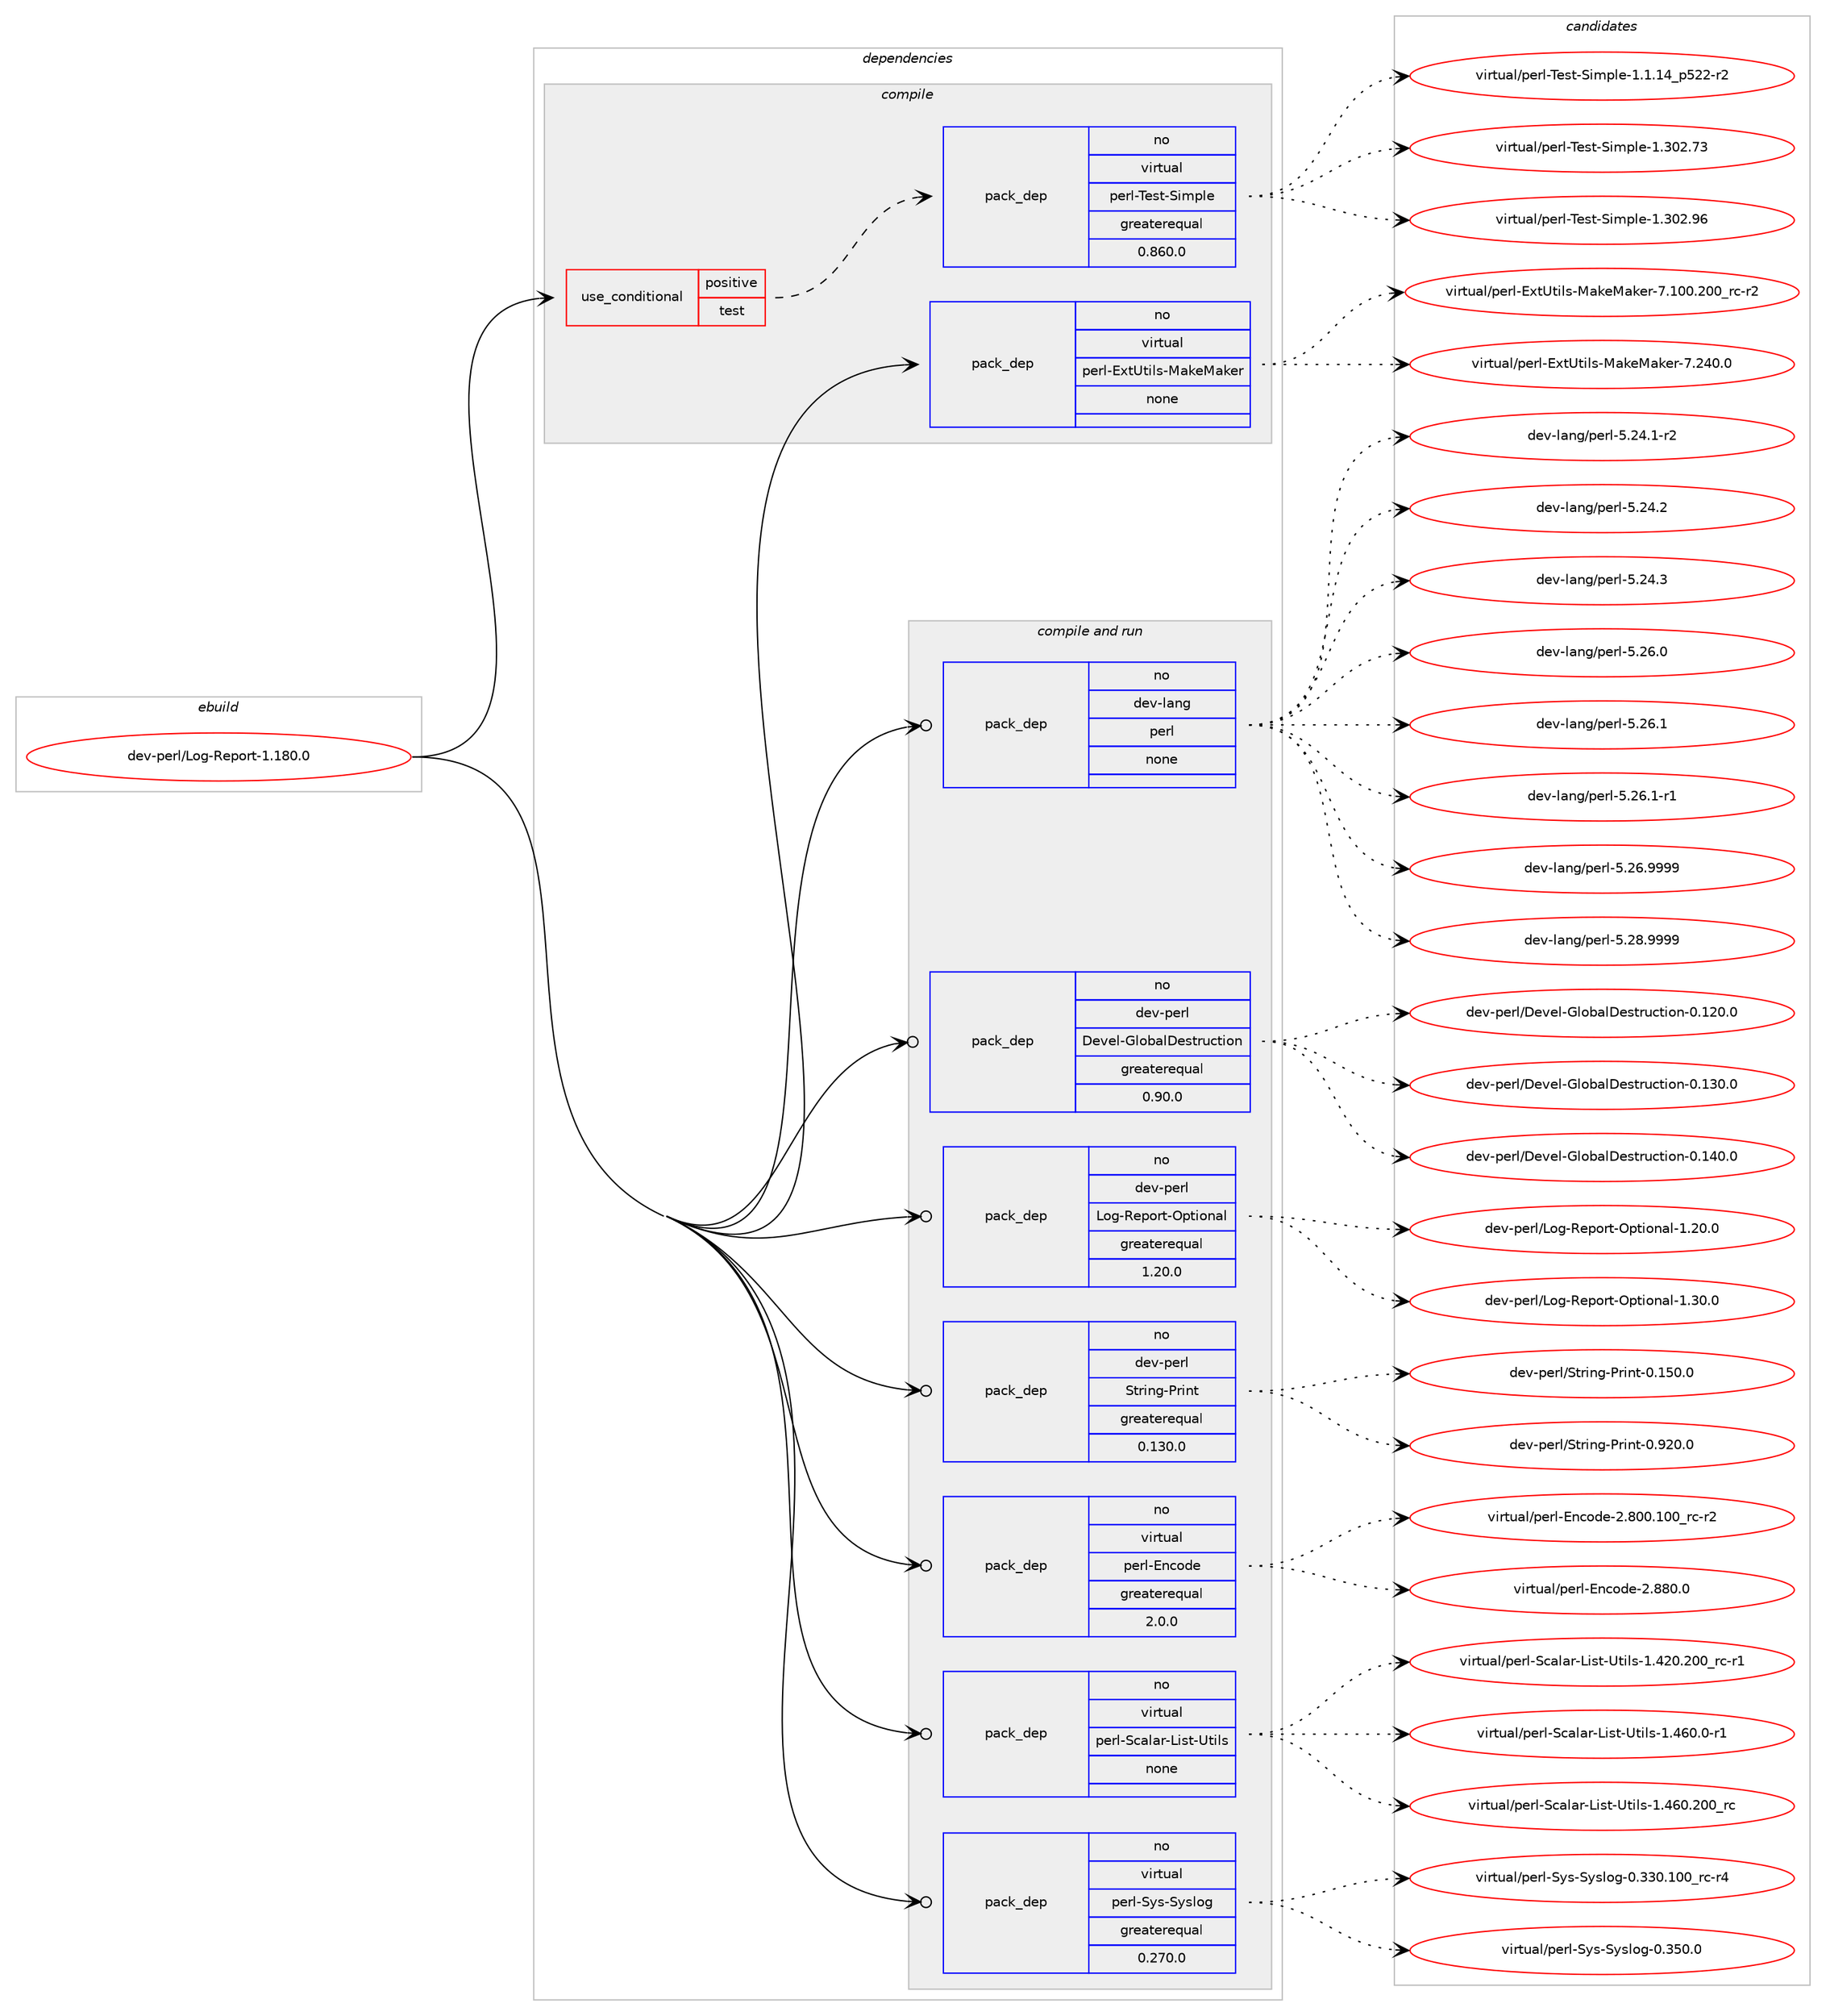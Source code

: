 digraph prolog {

# *************
# Graph options
# *************

newrank=true;
concentrate=true;
compound=true;
graph [rankdir=LR,fontname=Helvetica,fontsize=10,ranksep=1.5];#, ranksep=2.5, nodesep=0.2];
edge  [arrowhead=vee];
node  [fontname=Helvetica,fontsize=10];

# **********
# The ebuild
# **********

subgraph cluster_leftcol {
color=gray;
rank=same;
label=<<i>ebuild</i>>;
id [label="dev-perl/Log-Report-1.180.0", color=red, width=4, href="../dev-perl/Log-Report-1.180.0.svg"];
}

# ****************
# The dependencies
# ****************

subgraph cluster_midcol {
color=gray;
label=<<i>dependencies</i>>;
subgraph cluster_compile {
fillcolor="#eeeeee";
style=filled;
label=<<i>compile</i>>;
subgraph cond27512 {
dependency133243 [label=<<TABLE BORDER="0" CELLBORDER="1" CELLSPACING="0" CELLPADDING="4"><TR><TD ROWSPAN="3" CELLPADDING="10">use_conditional</TD></TR><TR><TD>positive</TD></TR><TR><TD>test</TD></TR></TABLE>>, shape=none, color=red];
subgraph pack102048 {
dependency133244 [label=<<TABLE BORDER="0" CELLBORDER="1" CELLSPACING="0" CELLPADDING="4" WIDTH="220"><TR><TD ROWSPAN="6" CELLPADDING="30">pack_dep</TD></TR><TR><TD WIDTH="110">no</TD></TR><TR><TD>virtual</TD></TR><TR><TD>perl-Test-Simple</TD></TR><TR><TD>greaterequal</TD></TR><TR><TD>0.860.0</TD></TR></TABLE>>, shape=none, color=blue];
}
dependency133243:e -> dependency133244:w [weight=20,style="dashed",arrowhead="vee"];
}
id:e -> dependency133243:w [weight=20,style="solid",arrowhead="vee"];
subgraph pack102049 {
dependency133245 [label=<<TABLE BORDER="0" CELLBORDER="1" CELLSPACING="0" CELLPADDING="4" WIDTH="220"><TR><TD ROWSPAN="6" CELLPADDING="30">pack_dep</TD></TR><TR><TD WIDTH="110">no</TD></TR><TR><TD>virtual</TD></TR><TR><TD>perl-ExtUtils-MakeMaker</TD></TR><TR><TD>none</TD></TR><TR><TD></TD></TR></TABLE>>, shape=none, color=blue];
}
id:e -> dependency133245:w [weight=20,style="solid",arrowhead="vee"];
}
subgraph cluster_compileandrun {
fillcolor="#eeeeee";
style=filled;
label=<<i>compile and run</i>>;
subgraph pack102050 {
dependency133246 [label=<<TABLE BORDER="0" CELLBORDER="1" CELLSPACING="0" CELLPADDING="4" WIDTH="220"><TR><TD ROWSPAN="6" CELLPADDING="30">pack_dep</TD></TR><TR><TD WIDTH="110">no</TD></TR><TR><TD>dev-lang</TD></TR><TR><TD>perl</TD></TR><TR><TD>none</TD></TR><TR><TD></TD></TR></TABLE>>, shape=none, color=blue];
}
id:e -> dependency133246:w [weight=20,style="solid",arrowhead="odotvee"];
subgraph pack102051 {
dependency133247 [label=<<TABLE BORDER="0" CELLBORDER="1" CELLSPACING="0" CELLPADDING="4" WIDTH="220"><TR><TD ROWSPAN="6" CELLPADDING="30">pack_dep</TD></TR><TR><TD WIDTH="110">no</TD></TR><TR><TD>dev-perl</TD></TR><TR><TD>Devel-GlobalDestruction</TD></TR><TR><TD>greaterequal</TD></TR><TR><TD>0.90.0</TD></TR></TABLE>>, shape=none, color=blue];
}
id:e -> dependency133247:w [weight=20,style="solid",arrowhead="odotvee"];
subgraph pack102052 {
dependency133248 [label=<<TABLE BORDER="0" CELLBORDER="1" CELLSPACING="0" CELLPADDING="4" WIDTH="220"><TR><TD ROWSPAN="6" CELLPADDING="30">pack_dep</TD></TR><TR><TD WIDTH="110">no</TD></TR><TR><TD>dev-perl</TD></TR><TR><TD>Log-Report-Optional</TD></TR><TR><TD>greaterequal</TD></TR><TR><TD>1.20.0</TD></TR></TABLE>>, shape=none, color=blue];
}
id:e -> dependency133248:w [weight=20,style="solid",arrowhead="odotvee"];
subgraph pack102053 {
dependency133249 [label=<<TABLE BORDER="0" CELLBORDER="1" CELLSPACING="0" CELLPADDING="4" WIDTH="220"><TR><TD ROWSPAN="6" CELLPADDING="30">pack_dep</TD></TR><TR><TD WIDTH="110">no</TD></TR><TR><TD>dev-perl</TD></TR><TR><TD>String-Print</TD></TR><TR><TD>greaterequal</TD></TR><TR><TD>0.130.0</TD></TR></TABLE>>, shape=none, color=blue];
}
id:e -> dependency133249:w [weight=20,style="solid",arrowhead="odotvee"];
subgraph pack102054 {
dependency133250 [label=<<TABLE BORDER="0" CELLBORDER="1" CELLSPACING="0" CELLPADDING="4" WIDTH="220"><TR><TD ROWSPAN="6" CELLPADDING="30">pack_dep</TD></TR><TR><TD WIDTH="110">no</TD></TR><TR><TD>virtual</TD></TR><TR><TD>perl-Encode</TD></TR><TR><TD>greaterequal</TD></TR><TR><TD>2.0.0</TD></TR></TABLE>>, shape=none, color=blue];
}
id:e -> dependency133250:w [weight=20,style="solid",arrowhead="odotvee"];
subgraph pack102055 {
dependency133251 [label=<<TABLE BORDER="0" CELLBORDER="1" CELLSPACING="0" CELLPADDING="4" WIDTH="220"><TR><TD ROWSPAN="6" CELLPADDING="30">pack_dep</TD></TR><TR><TD WIDTH="110">no</TD></TR><TR><TD>virtual</TD></TR><TR><TD>perl-Scalar-List-Utils</TD></TR><TR><TD>none</TD></TR><TR><TD></TD></TR></TABLE>>, shape=none, color=blue];
}
id:e -> dependency133251:w [weight=20,style="solid",arrowhead="odotvee"];
subgraph pack102056 {
dependency133252 [label=<<TABLE BORDER="0" CELLBORDER="1" CELLSPACING="0" CELLPADDING="4" WIDTH="220"><TR><TD ROWSPAN="6" CELLPADDING="30">pack_dep</TD></TR><TR><TD WIDTH="110">no</TD></TR><TR><TD>virtual</TD></TR><TR><TD>perl-Sys-Syslog</TD></TR><TR><TD>greaterequal</TD></TR><TR><TD>0.270.0</TD></TR></TABLE>>, shape=none, color=blue];
}
id:e -> dependency133252:w [weight=20,style="solid",arrowhead="odotvee"];
}
subgraph cluster_run {
fillcolor="#eeeeee";
style=filled;
label=<<i>run</i>>;
}
}

# **************
# The candidates
# **************

subgraph cluster_choices {
rank=same;
color=gray;
label=<<i>candidates</i>>;

subgraph choice102048 {
color=black;
nodesep=1;
choice11810511411611797108471121011141084584101115116458310510911210810145494649464952951125350504511450 [label="virtual/perl-Test-Simple-1.1.14_p522-r2", color=red, width=4,href="../virtual/perl-Test-Simple-1.1.14_p522-r2.svg"];
choice118105114116117971084711210111410845841011151164583105109112108101454946514850465551 [label="virtual/perl-Test-Simple-1.302.73", color=red, width=4,href="../virtual/perl-Test-Simple-1.302.73.svg"];
choice118105114116117971084711210111410845841011151164583105109112108101454946514850465754 [label="virtual/perl-Test-Simple-1.302.96", color=red, width=4,href="../virtual/perl-Test-Simple-1.302.96.svg"];
dependency133244:e -> choice11810511411611797108471121011141084584101115116458310510911210810145494649464952951125350504511450:w [style=dotted,weight="100"];
dependency133244:e -> choice118105114116117971084711210111410845841011151164583105109112108101454946514850465551:w [style=dotted,weight="100"];
dependency133244:e -> choice118105114116117971084711210111410845841011151164583105109112108101454946514850465754:w [style=dotted,weight="100"];
}
subgraph choice102049 {
color=black;
nodesep=1;
choice118105114116117971084711210111410845691201168511610510811545779710710177971071011144555464948484650484895114994511450 [label="virtual/perl-ExtUtils-MakeMaker-7.100.200_rc-r2", color=red, width=4,href="../virtual/perl-ExtUtils-MakeMaker-7.100.200_rc-r2.svg"];
choice118105114116117971084711210111410845691201168511610510811545779710710177971071011144555465052484648 [label="virtual/perl-ExtUtils-MakeMaker-7.240.0", color=red, width=4,href="../virtual/perl-ExtUtils-MakeMaker-7.240.0.svg"];
dependency133245:e -> choice118105114116117971084711210111410845691201168511610510811545779710710177971071011144555464948484650484895114994511450:w [style=dotted,weight="100"];
dependency133245:e -> choice118105114116117971084711210111410845691201168511610510811545779710710177971071011144555465052484648:w [style=dotted,weight="100"];
}
subgraph choice102050 {
color=black;
nodesep=1;
choice100101118451089711010347112101114108455346505246494511450 [label="dev-lang/perl-5.24.1-r2", color=red, width=4,href="../dev-lang/perl-5.24.1-r2.svg"];
choice10010111845108971101034711210111410845534650524650 [label="dev-lang/perl-5.24.2", color=red, width=4,href="../dev-lang/perl-5.24.2.svg"];
choice10010111845108971101034711210111410845534650524651 [label="dev-lang/perl-5.24.3", color=red, width=4,href="../dev-lang/perl-5.24.3.svg"];
choice10010111845108971101034711210111410845534650544648 [label="dev-lang/perl-5.26.0", color=red, width=4,href="../dev-lang/perl-5.26.0.svg"];
choice10010111845108971101034711210111410845534650544649 [label="dev-lang/perl-5.26.1", color=red, width=4,href="../dev-lang/perl-5.26.1.svg"];
choice100101118451089711010347112101114108455346505446494511449 [label="dev-lang/perl-5.26.1-r1", color=red, width=4,href="../dev-lang/perl-5.26.1-r1.svg"];
choice10010111845108971101034711210111410845534650544657575757 [label="dev-lang/perl-5.26.9999", color=red, width=4,href="../dev-lang/perl-5.26.9999.svg"];
choice10010111845108971101034711210111410845534650564657575757 [label="dev-lang/perl-5.28.9999", color=red, width=4,href="../dev-lang/perl-5.28.9999.svg"];
dependency133246:e -> choice100101118451089711010347112101114108455346505246494511450:w [style=dotted,weight="100"];
dependency133246:e -> choice10010111845108971101034711210111410845534650524650:w [style=dotted,weight="100"];
dependency133246:e -> choice10010111845108971101034711210111410845534650524651:w [style=dotted,weight="100"];
dependency133246:e -> choice10010111845108971101034711210111410845534650544648:w [style=dotted,weight="100"];
dependency133246:e -> choice10010111845108971101034711210111410845534650544649:w [style=dotted,weight="100"];
dependency133246:e -> choice100101118451089711010347112101114108455346505446494511449:w [style=dotted,weight="100"];
dependency133246:e -> choice10010111845108971101034711210111410845534650544657575757:w [style=dotted,weight="100"];
dependency133246:e -> choice10010111845108971101034711210111410845534650564657575757:w [style=dotted,weight="100"];
}
subgraph choice102051 {
color=black;
nodesep=1;
choice1001011184511210111410847681011181011084571108111989710868101115116114117991161051111104548464950484648 [label="dev-perl/Devel-GlobalDestruction-0.120.0", color=red, width=4,href="../dev-perl/Devel-GlobalDestruction-0.120.0.svg"];
choice1001011184511210111410847681011181011084571108111989710868101115116114117991161051111104548464951484648 [label="dev-perl/Devel-GlobalDestruction-0.130.0", color=red, width=4,href="../dev-perl/Devel-GlobalDestruction-0.130.0.svg"];
choice1001011184511210111410847681011181011084571108111989710868101115116114117991161051111104548464952484648 [label="dev-perl/Devel-GlobalDestruction-0.140.0", color=red, width=4,href="../dev-perl/Devel-GlobalDestruction-0.140.0.svg"];
dependency133247:e -> choice1001011184511210111410847681011181011084571108111989710868101115116114117991161051111104548464950484648:w [style=dotted,weight="100"];
dependency133247:e -> choice1001011184511210111410847681011181011084571108111989710868101115116114117991161051111104548464951484648:w [style=dotted,weight="100"];
dependency133247:e -> choice1001011184511210111410847681011181011084571108111989710868101115116114117991161051111104548464952484648:w [style=dotted,weight="100"];
}
subgraph choice102052 {
color=black;
nodesep=1;
choice100101118451121011141084776111103458210111211111411645791121161051111109710845494650484648 [label="dev-perl/Log-Report-Optional-1.20.0", color=red, width=4,href="../dev-perl/Log-Report-Optional-1.20.0.svg"];
choice100101118451121011141084776111103458210111211111411645791121161051111109710845494651484648 [label="dev-perl/Log-Report-Optional-1.30.0", color=red, width=4,href="../dev-perl/Log-Report-Optional-1.30.0.svg"];
dependency133248:e -> choice100101118451121011141084776111103458210111211111411645791121161051111109710845494650484648:w [style=dotted,weight="100"];
dependency133248:e -> choice100101118451121011141084776111103458210111211111411645791121161051111109710845494651484648:w [style=dotted,weight="100"];
}
subgraph choice102053 {
color=black;
nodesep=1;
choice10010111845112101114108478311611410511010345801141051101164548464953484648 [label="dev-perl/String-Print-0.150.0", color=red, width=4,href="../dev-perl/String-Print-0.150.0.svg"];
choice10010111845112101114108478311611410511010345801141051101164548465750484648 [label="dev-perl/String-Print-0.920.0", color=red, width=4,href="../dev-perl/String-Print-0.920.0.svg"];
dependency133249:e -> choice10010111845112101114108478311611410511010345801141051101164548464953484648:w [style=dotted,weight="100"];
dependency133249:e -> choice10010111845112101114108478311611410511010345801141051101164548465750484648:w [style=dotted,weight="100"];
}
subgraph choice102054 {
color=black;
nodesep=1;
choice11810511411611797108471121011141084569110991111001014550465648484649484895114994511450 [label="virtual/perl-Encode-2.800.100_rc-r2", color=red, width=4,href="../virtual/perl-Encode-2.800.100_rc-r2.svg"];
choice11810511411611797108471121011141084569110991111001014550465656484648 [label="virtual/perl-Encode-2.880.0", color=red, width=4,href="../virtual/perl-Encode-2.880.0.svg"];
dependency133250:e -> choice11810511411611797108471121011141084569110991111001014550465648484649484895114994511450:w [style=dotted,weight="100"];
dependency133250:e -> choice11810511411611797108471121011141084569110991111001014550465656484648:w [style=dotted,weight="100"];
}
subgraph choice102055 {
color=black;
nodesep=1;
choice11810511411611797108471121011141084583999710897114457610511511645851161051081154549465250484650484895114994511449 [label="virtual/perl-Scalar-List-Utils-1.420.200_rc-r1", color=red, width=4,href="../virtual/perl-Scalar-List-Utils-1.420.200_rc-r1.svg"];
choice118105114116117971084711210111410845839997108971144576105115116458511610510811545494652544846484511449 [label="virtual/perl-Scalar-List-Utils-1.460.0-r1", color=red, width=4,href="../virtual/perl-Scalar-List-Utils-1.460.0-r1.svg"];
choice1181051141161179710847112101114108458399971089711445761051151164585116105108115454946525448465048489511499 [label="virtual/perl-Scalar-List-Utils-1.460.200_rc", color=red, width=4,href="../virtual/perl-Scalar-List-Utils-1.460.200_rc.svg"];
dependency133251:e -> choice11810511411611797108471121011141084583999710897114457610511511645851161051081154549465250484650484895114994511449:w [style=dotted,weight="100"];
dependency133251:e -> choice118105114116117971084711210111410845839997108971144576105115116458511610510811545494652544846484511449:w [style=dotted,weight="100"];
dependency133251:e -> choice1181051141161179710847112101114108458399971089711445761051151164585116105108115454946525448465048489511499:w [style=dotted,weight="100"];
}
subgraph choice102056 {
color=black;
nodesep=1;
choice1181051141161179710847112101114108458312111545831211151081111034548465151484649484895114994511452 [label="virtual/perl-Sys-Syslog-0.330.100_rc-r4", color=red, width=4,href="../virtual/perl-Sys-Syslog-0.330.100_rc-r4.svg"];
choice1181051141161179710847112101114108458312111545831211151081111034548465153484648 [label="virtual/perl-Sys-Syslog-0.350.0", color=red, width=4,href="../virtual/perl-Sys-Syslog-0.350.0.svg"];
dependency133252:e -> choice1181051141161179710847112101114108458312111545831211151081111034548465151484649484895114994511452:w [style=dotted,weight="100"];
dependency133252:e -> choice1181051141161179710847112101114108458312111545831211151081111034548465153484648:w [style=dotted,weight="100"];
}
}

}
